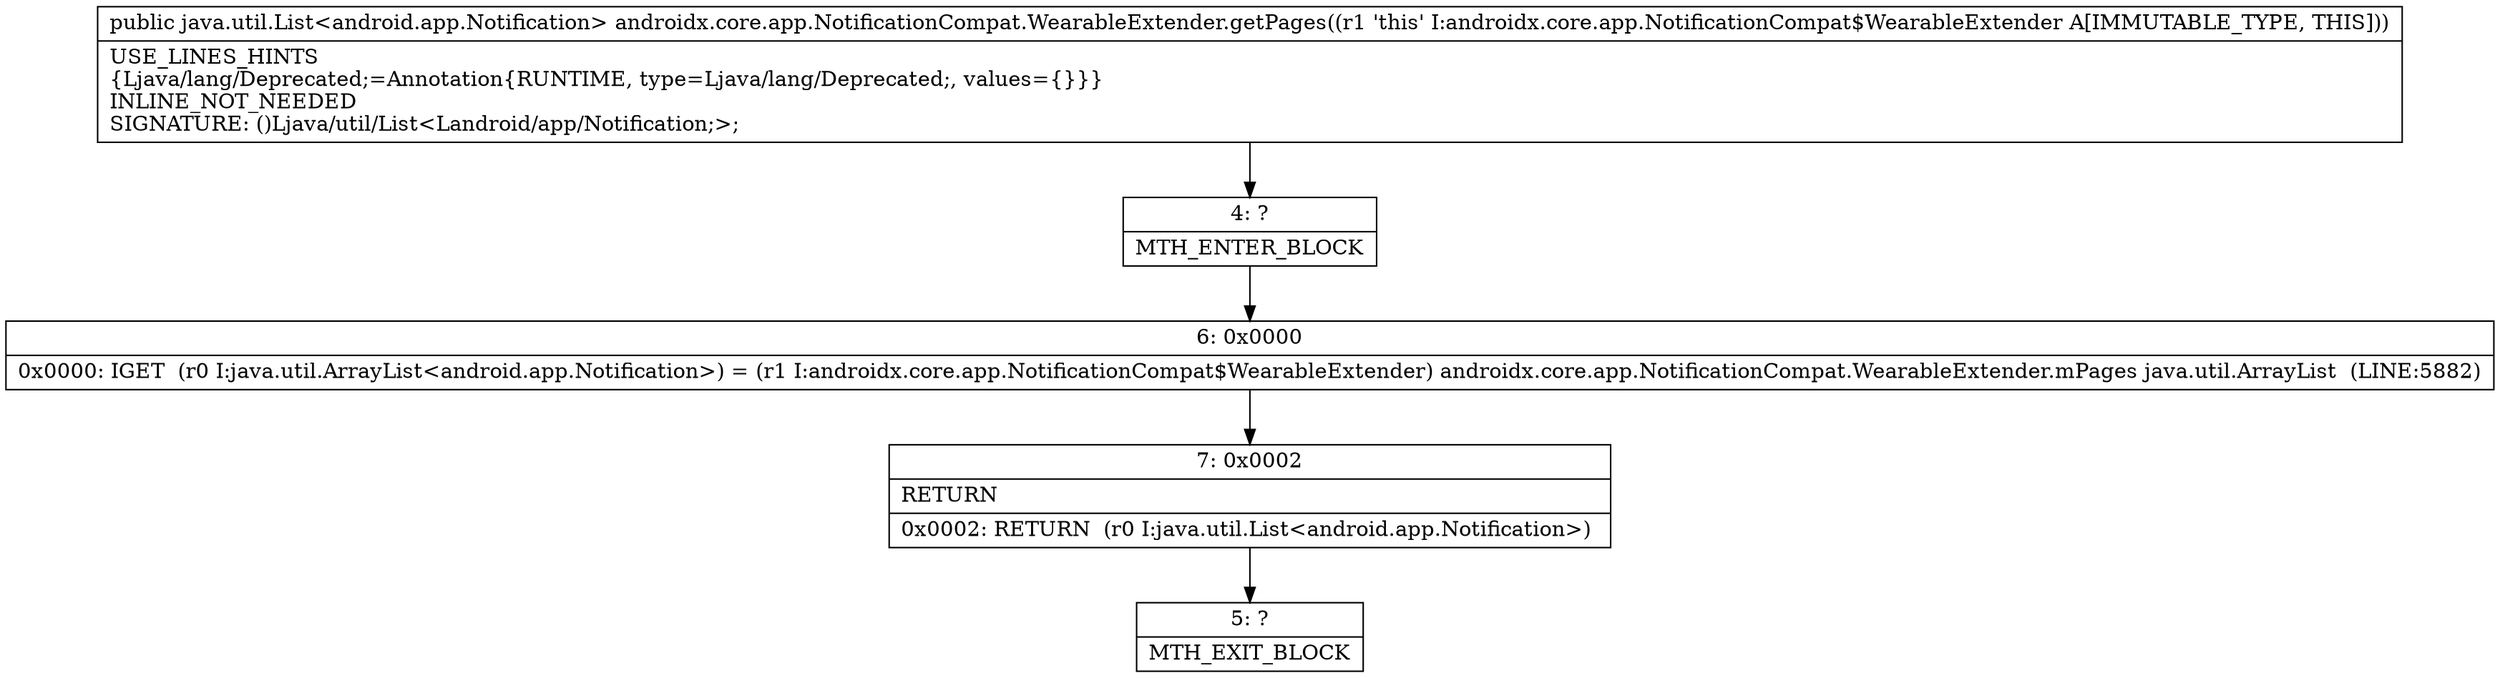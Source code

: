 digraph "CFG forandroidx.core.app.NotificationCompat.WearableExtender.getPages()Ljava\/util\/List;" {
Node_4 [shape=record,label="{4\:\ ?|MTH_ENTER_BLOCK\l}"];
Node_6 [shape=record,label="{6\:\ 0x0000|0x0000: IGET  (r0 I:java.util.ArrayList\<android.app.Notification\>) = (r1 I:androidx.core.app.NotificationCompat$WearableExtender) androidx.core.app.NotificationCompat.WearableExtender.mPages java.util.ArrayList  (LINE:5882)\l}"];
Node_7 [shape=record,label="{7\:\ 0x0002|RETURN\l|0x0002: RETURN  (r0 I:java.util.List\<android.app.Notification\>) \l}"];
Node_5 [shape=record,label="{5\:\ ?|MTH_EXIT_BLOCK\l}"];
MethodNode[shape=record,label="{public java.util.List\<android.app.Notification\> androidx.core.app.NotificationCompat.WearableExtender.getPages((r1 'this' I:androidx.core.app.NotificationCompat$WearableExtender A[IMMUTABLE_TYPE, THIS]))  | USE_LINES_HINTS\l\{Ljava\/lang\/Deprecated;=Annotation\{RUNTIME, type=Ljava\/lang\/Deprecated;, values=\{\}\}\}\lINLINE_NOT_NEEDED\lSIGNATURE: ()Ljava\/util\/List\<Landroid\/app\/Notification;\>;\l}"];
MethodNode -> Node_4;Node_4 -> Node_6;
Node_6 -> Node_7;
Node_7 -> Node_5;
}

